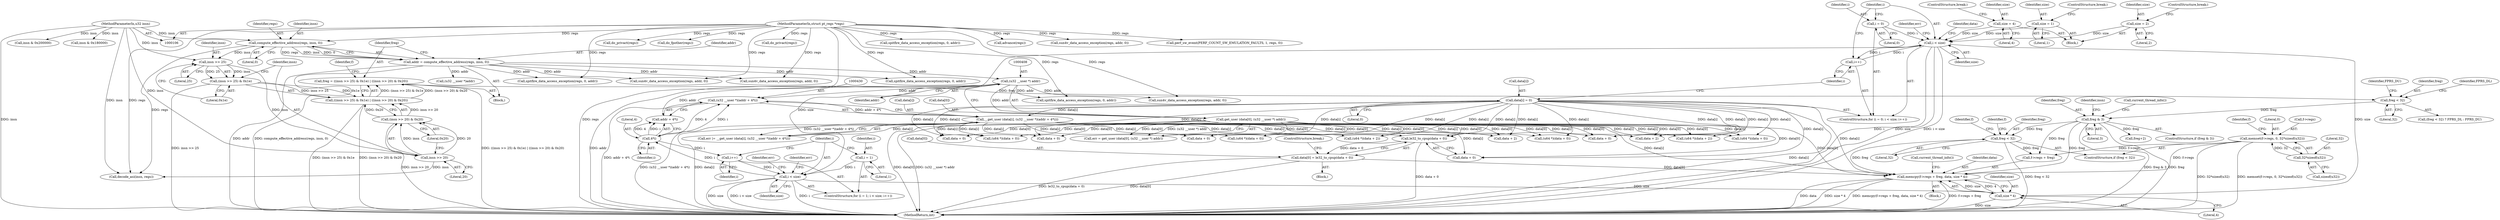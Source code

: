 digraph "0_linux_a8b0ca17b80e92faab46ee7179ba9e99ccb61233_36@API" {
"1000583" [label="(Call,memcpy(f->regs + freg, data, size * 4))"];
"1000562" [label="(Call,memset(f->regs, 0, 32*sizeof(u32)))"];
"1000567" [label="(Call,32*sizeof(u32))"];
"1000559" [label="(Call,freg < 32)"];
"1000164" [label="(Call,freg & 3)"];
"1000145" [label="(Call,freg < 32)"];
"1000118" [label="(Call,freg = ((insn >> 25) & 0x1e) | ((insn >> 20) & 0x20))"];
"1000120" [label="(Call,((insn >> 25) & 0x1e) | ((insn >> 20) & 0x20))"];
"1000121" [label="(Call,(insn >> 25) & 0x1e)"];
"1000122" [label="(Call,insn >> 25)"];
"1000113" [label="(Call,compute_effective_address(regs, insn, 0))"];
"1000108" [label="(MethodParameterIn,struct pt_regs *regs)"];
"1000107" [label="(MethodParameterIn,u32 insn)"];
"1000126" [label="(Call,(insn >> 20) & 0x20)"];
"1000127" [label="(Call,insn >> 20)"];
"1000396" [label="(Call,data[i] = 0)"];
"1000403" [label="(Call,get_user (data[0], (u32 __user *) addr))"];
"1000407" [label="(Call,(u32 __user *) addr)"];
"1000111" [label="(Call,addr = compute_effective_address(regs, insn, 0))"];
"1000425" [label="(Call,__get_user (data[i], (u32 __user *)(addr + 4*i)))"];
"1000429" [label="(Call,(u32 __user *)(addr + 4*i))"];
"1000433" [label="(Call,4*i)"];
"1000418" [label="(Call,i < size)"];
"1000421" [label="(Call,i++)"];
"1000415" [label="(Call,i = 1)"];
"1000391" [label="(Call,i < size)"];
"1000388" [label="(Call,i = 0)"];
"1000394" [label="(Call,i++)"];
"1000383" [label="(Call,size = 2)"];
"1000378" [label="(Call,size = 4)"];
"1000373" [label="(Call,size = 1)"];
"1000469" [label="(Call,data[0] = le32_to_cpup(data + 0))"];
"1000473" [label="(Call,le32_to_cpup(data + 0))"];
"1000590" [label="(Call,size * 4)"];
"1000423" [label="(Call,err |= __get_user (data[i], (u32 __user *)(addr + 4*i)))"];
"1000150" [label="(Call,perf_sw_event(PERF_COUNT_SW_EMULATION_FAULTS, 1, regs, 0))"];
"1000163" [label="(ControlStructure,if (freg & 3))"];
"1000116" [label="(Literal,0)"];
"1000422" [label="(Identifier,i)"];
"1000371" [label="(Block,)"];
"1000393" [label="(Identifier,size)"];
"1000604" [label="(MethodReturn,int)"];
"1000392" [label="(Identifier,i)"];
"1000378" [label="(Call,size = 4)"];
"1000384" [label="(Identifier,size)"];
"1000448" [label="(Call,sun4v_data_access_exception(regs, addr, 0))"];
"1000232" [label="(Call,do_privact(regs))"];
"1000394" [label="(Call,i++)"];
"1000435" [label="(Identifier,i)"];
"1000107" [label="(MethodParameterIn,u32 insn)"];
"1000584" [label="(Call,f->regs + freg)"];
"1000125" [label="(Literal,0x1e)"];
"1000165" [label="(Identifier,freg)"];
"1000473" [label="(Call,le32_to_cpup(data + 0))"];
"1000407" [label="(Call,(u32 __user *) addr)"];
"1000391" [label="(Call,i < size)"];
"1000396" [label="(Call,data[i] = 0)"];
"1000504" [label="(Call,(u64 *)(data + 0))"];
"1000282" [label="(Call,(u32 __user *)addr)"];
"1000398" [label="(Identifier,data)"];
"1000390" [label="(Literal,0)"];
"1000419" [label="(Identifier,i)"];
"1000270" [label="(Call,spitfire_data_access_exception(regs, 0, addr))"];
"1000426" [label="(Call,data[i])"];
"1000469" [label="(Call,data[0] = le32_to_cpup(data + 0))"];
"1000487" [label="(Call,(u64 *)(data + 0))"];
"1000147" [label="(Literal,32)"];
"1000183" [label="(Identifier,insn)"];
"1000512" [label="(Call,data + 2)"];
"1000438" [label="(Identifier,err)"];
"1000356" [label="(Call,sun4v_data_access_exception(regs, addr, 0))"];
"1000380" [label="(Literal,4)"];
"1000591" [label="(Identifier,size)"];
"1000434" [label="(Literal,4)"];
"1000118" [label="(Call,freg = ((insn >> 25) & 0x1e) | ((insn >> 20) & 0x20))"];
"1000361" [label="(Call,spitfire_data_access_exception(regs, 0, addr))"];
"1000123" [label="(Identifier,insn)"];
"1000497" [label="(Call,(u64 *)(data + 0))"];
"1000166" [label="(Literal,3)"];
"1000374" [label="(Identifier,size)"];
"1000559" [label="(Call,freg < 32)"];
"1000373" [label="(Call,size = 1)"];
"1000127" [label="(Call,insn >> 20)"];
"1000177" [label="(Call,do_fpother(regs))"];
"1000376" [label="(ControlStructure,break;)"];
"1000499" [label="(Call,data + 0)"];
"1000148" [label="(Identifier,FPRS_DL)"];
"1000418" [label="(Call,i < size)"];
"1000569" [label="(Call,sizeof(u32))"];
"1000149" [label="(Identifier,FPRS_DU)"];
"1000417" [label="(Literal,1)"];
"1000510" [label="(Call,(u64 *)(data + 2))"];
"1000164" [label="(Call,freg & 3)"];
"1000385" [label="(Literal,2)"];
"1000381" [label="(ControlStructure,break;)"];
"1000182" [label="(Call,insn & 0x200000)"];
"1000568" [label="(Literal,32)"];
"1000575" [label="(Identifier,f)"];
"1000375" [label="(Literal,1)"];
"1000126" [label="(Call,(insn >> 20) & 0x20)"];
"1000566" [label="(Literal,0)"];
"1000596" [label="(Call,current_thread_info())"];
"1000421" [label="(Call,i++)"];
"1000483" [label="(Call,data + 0)"];
"1000342" [label="(Call,do_privact(regs))"];
"1000474" [label="(Call,data + 0)"];
"1000387" [label="(ControlStructure,for (i = 0; i < size; i++))"];
"1000119" [label="(Identifier,freg)"];
"1000324" [label="(Call,spitfire_data_access_exception(regs, 0, addr))"];
"1000403" [label="(Call,get_user (data[0], (u32 __user *) addr))"];
"1000563" [label="(Call,f->regs)"];
"1000589" [label="(Identifier,data)"];
"1000224" [label="(Call,freg+2)"];
"1000401" [label="(Call,err = get_user (data[0], (u32 __user *) addr))"];
"1000138" [label="(Call,decode_asi(insn, regs))"];
"1000470" [label="(Call,data[0])"];
"1000129" [label="(Literal,20)"];
"1000128" [label="(Identifier,insn)"];
"1000111" [label="(Call,addr = compute_effective_address(regs, insn, 0))"];
"1000115" [label="(Identifier,insn)"];
"1000424" [label="(Identifier,err)"];
"1000481" [label="(Call,(u64 *)(data + 0))"];
"1000122" [label="(Call,insn >> 25)"];
"1000130" [label="(Literal,0x20)"];
"1000395" [label="(Identifier,i)"];
"1000558" [label="(ControlStructure,if (freg < 32))"];
"1000109" [label="(Block,)"];
"1000564" [label="(Identifier,f)"];
"1000583" [label="(Call,memcpy(f->regs + freg, data, size * 4))"];
"1000567" [label="(Call,32*sizeof(u32))"];
"1000121" [label="(Call,(insn >> 25) & 0x1e)"];
"1000600" [label="(Call,advance(regs))"];
"1000519" [label="(Call,data + 2)"];
"1000477" [label="(ControlStructure,break;)"];
"1000429" [label="(Call,(u32 __user *)(addr + 4*i))"];
"1000467" [label="(Block,)"];
"1000560" [label="(Identifier,freg)"];
"1000112" [label="(Identifier,addr)"];
"1000453" [label="(Call,spitfire_data_access_exception(regs, 0, addr))"];
"1000431" [label="(Call,addr + 4*i)"];
"1000409" [label="(Identifier,addr)"];
"1000120" [label="(Call,((insn >> 25) & 0x1e) | ((insn >> 20) & 0x20))"];
"1000586" [label="(Identifier,f)"];
"1000144" [label="(Call,(freg < 32) ? FPRS_DL : FPRS_DU)"];
"1000124" [label="(Literal,25)"];
"1000388" [label="(Call,i = 0)"];
"1000592" [label="(Literal,4)"];
"1000397" [label="(Call,data[i])"];
"1000146" [label="(Identifier,freg)"];
"1000331" [label="(Block,)"];
"1000590" [label="(Call,size * 4)"];
"1000265" [label="(Call,sun4v_data_access_exception(regs, addr, 0))"];
"1000433" [label="(Call,4*i)"];
"1000386" [label="(ControlStructure,break;)"];
"1000415" [label="(Call,i = 1)"];
"1000562" [label="(Call,memset(f->regs, 0, 32*sizeof(u32)))"];
"1000425" [label="(Call,__get_user (data[i], (u32 __user *)(addr + 4*i)))"];
"1000108" [label="(MethodParameterIn,struct pt_regs *regs)"];
"1000416" [label="(Identifier,i)"];
"1000517" [label="(Call,(u64 *)(data + 2))"];
"1000506" [label="(Call,data + 0)"];
"1000402" [label="(Identifier,err)"];
"1000489" [label="(Call,data + 0)"];
"1000383" [label="(Call,size = 2)"];
"1000133" [label="(Identifier,f)"];
"1000389" [label="(Identifier,i)"];
"1000404" [label="(Call,data[0])"];
"1000113" [label="(Call,compute_effective_address(regs, insn, 0))"];
"1000114" [label="(Identifier,regs)"];
"1000400" [label="(Literal,0)"];
"1000145" [label="(Call,freg < 32)"];
"1000379" [label="(Identifier,size)"];
"1000414" [label="(ControlStructure,for (i = 1; i < size; i++))"];
"1000561" [label="(Literal,32)"];
"1000319" [label="(Call,sun4v_data_access_exception(regs, addr, 0))"];
"1000171" [label="(Call,current_thread_info())"];
"1000420" [label="(Identifier,size)"];
"1000368" [label="(Call,insn & 0x180000)"];
"1000583" -> "1000331"  [label="AST: "];
"1000583" -> "1000590"  [label="CFG: "];
"1000584" -> "1000583"  [label="AST: "];
"1000589" -> "1000583"  [label="AST: "];
"1000590" -> "1000583"  [label="AST: "];
"1000596" -> "1000583"  [label="CFG: "];
"1000583" -> "1000604"  [label="DDG: data"];
"1000583" -> "1000604"  [label="DDG: size * 4"];
"1000583" -> "1000604"  [label="DDG: memcpy(f->regs + freg, data, size * 4)"];
"1000583" -> "1000604"  [label="DDG: f->regs + freg"];
"1000562" -> "1000583"  [label="DDG: f->regs"];
"1000559" -> "1000583"  [label="DDG: freg"];
"1000164" -> "1000583"  [label="DDG: freg"];
"1000396" -> "1000583"  [label="DDG: data[i]"];
"1000403" -> "1000583"  [label="DDG: data[0]"];
"1000425" -> "1000583"  [label="DDG: data[i]"];
"1000469" -> "1000583"  [label="DDG: data[0]"];
"1000590" -> "1000583"  [label="DDG: size"];
"1000590" -> "1000583"  [label="DDG: 4"];
"1000562" -> "1000558"  [label="AST: "];
"1000562" -> "1000567"  [label="CFG: "];
"1000563" -> "1000562"  [label="AST: "];
"1000566" -> "1000562"  [label="AST: "];
"1000567" -> "1000562"  [label="AST: "];
"1000586" -> "1000562"  [label="CFG: "];
"1000562" -> "1000604"  [label="DDG: memset(f->regs, 0, 32*sizeof(u32))"];
"1000562" -> "1000604"  [label="DDG: 32*sizeof(u32)"];
"1000567" -> "1000562"  [label="DDG: 32"];
"1000562" -> "1000584"  [label="DDG: f->regs"];
"1000567" -> "1000569"  [label="CFG: "];
"1000568" -> "1000567"  [label="AST: "];
"1000569" -> "1000567"  [label="AST: "];
"1000559" -> "1000558"  [label="AST: "];
"1000559" -> "1000561"  [label="CFG: "];
"1000560" -> "1000559"  [label="AST: "];
"1000561" -> "1000559"  [label="AST: "];
"1000564" -> "1000559"  [label="CFG: "];
"1000575" -> "1000559"  [label="CFG: "];
"1000559" -> "1000604"  [label="DDG: freg < 32"];
"1000164" -> "1000559"  [label="DDG: freg"];
"1000559" -> "1000584"  [label="DDG: freg"];
"1000164" -> "1000163"  [label="AST: "];
"1000164" -> "1000166"  [label="CFG: "];
"1000165" -> "1000164"  [label="AST: "];
"1000166" -> "1000164"  [label="AST: "];
"1000171" -> "1000164"  [label="CFG: "];
"1000183" -> "1000164"  [label="CFG: "];
"1000164" -> "1000604"  [label="DDG: freg & 3"];
"1000164" -> "1000604"  [label="DDG: freg"];
"1000145" -> "1000164"  [label="DDG: freg"];
"1000164" -> "1000224"  [label="DDG: freg"];
"1000164" -> "1000584"  [label="DDG: freg"];
"1000145" -> "1000144"  [label="AST: "];
"1000145" -> "1000147"  [label="CFG: "];
"1000146" -> "1000145"  [label="AST: "];
"1000147" -> "1000145"  [label="AST: "];
"1000148" -> "1000145"  [label="CFG: "];
"1000149" -> "1000145"  [label="CFG: "];
"1000118" -> "1000145"  [label="DDG: freg"];
"1000118" -> "1000109"  [label="AST: "];
"1000118" -> "1000120"  [label="CFG: "];
"1000119" -> "1000118"  [label="AST: "];
"1000120" -> "1000118"  [label="AST: "];
"1000133" -> "1000118"  [label="CFG: "];
"1000118" -> "1000604"  [label="DDG: ((insn >> 25) & 0x1e) | ((insn >> 20) & 0x20)"];
"1000120" -> "1000118"  [label="DDG: (insn >> 25) & 0x1e"];
"1000120" -> "1000118"  [label="DDG: (insn >> 20) & 0x20"];
"1000120" -> "1000126"  [label="CFG: "];
"1000121" -> "1000120"  [label="AST: "];
"1000126" -> "1000120"  [label="AST: "];
"1000120" -> "1000604"  [label="DDG: (insn >> 20) & 0x20"];
"1000120" -> "1000604"  [label="DDG: (insn >> 25) & 0x1e"];
"1000121" -> "1000120"  [label="DDG: insn >> 25"];
"1000121" -> "1000120"  [label="DDG: 0x1e"];
"1000126" -> "1000120"  [label="DDG: insn >> 20"];
"1000126" -> "1000120"  [label="DDG: 0x20"];
"1000121" -> "1000125"  [label="CFG: "];
"1000122" -> "1000121"  [label="AST: "];
"1000125" -> "1000121"  [label="AST: "];
"1000128" -> "1000121"  [label="CFG: "];
"1000121" -> "1000604"  [label="DDG: insn >> 25"];
"1000122" -> "1000121"  [label="DDG: insn"];
"1000122" -> "1000121"  [label="DDG: 25"];
"1000122" -> "1000124"  [label="CFG: "];
"1000123" -> "1000122"  [label="AST: "];
"1000124" -> "1000122"  [label="AST: "];
"1000125" -> "1000122"  [label="CFG: "];
"1000113" -> "1000122"  [label="DDG: insn"];
"1000107" -> "1000122"  [label="DDG: insn"];
"1000122" -> "1000127"  [label="DDG: insn"];
"1000113" -> "1000111"  [label="AST: "];
"1000113" -> "1000116"  [label="CFG: "];
"1000114" -> "1000113"  [label="AST: "];
"1000115" -> "1000113"  [label="AST: "];
"1000116" -> "1000113"  [label="AST: "];
"1000111" -> "1000113"  [label="CFG: "];
"1000113" -> "1000111"  [label="DDG: regs"];
"1000113" -> "1000111"  [label="DDG: insn"];
"1000113" -> "1000111"  [label="DDG: 0"];
"1000108" -> "1000113"  [label="DDG: regs"];
"1000107" -> "1000113"  [label="DDG: insn"];
"1000113" -> "1000138"  [label="DDG: regs"];
"1000108" -> "1000106"  [label="AST: "];
"1000108" -> "1000604"  [label="DDG: regs"];
"1000108" -> "1000138"  [label="DDG: regs"];
"1000108" -> "1000150"  [label="DDG: regs"];
"1000108" -> "1000177"  [label="DDG: regs"];
"1000108" -> "1000232"  [label="DDG: regs"];
"1000108" -> "1000265"  [label="DDG: regs"];
"1000108" -> "1000270"  [label="DDG: regs"];
"1000108" -> "1000319"  [label="DDG: regs"];
"1000108" -> "1000324"  [label="DDG: regs"];
"1000108" -> "1000342"  [label="DDG: regs"];
"1000108" -> "1000356"  [label="DDG: regs"];
"1000108" -> "1000361"  [label="DDG: regs"];
"1000108" -> "1000448"  [label="DDG: regs"];
"1000108" -> "1000453"  [label="DDG: regs"];
"1000108" -> "1000600"  [label="DDG: regs"];
"1000107" -> "1000106"  [label="AST: "];
"1000107" -> "1000604"  [label="DDG: insn"];
"1000107" -> "1000127"  [label="DDG: insn"];
"1000107" -> "1000138"  [label="DDG: insn"];
"1000107" -> "1000182"  [label="DDG: insn"];
"1000107" -> "1000368"  [label="DDG: insn"];
"1000126" -> "1000130"  [label="CFG: "];
"1000127" -> "1000126"  [label="AST: "];
"1000130" -> "1000126"  [label="AST: "];
"1000126" -> "1000604"  [label="DDG: insn >> 20"];
"1000127" -> "1000126"  [label="DDG: insn"];
"1000127" -> "1000126"  [label="DDG: 20"];
"1000127" -> "1000129"  [label="CFG: "];
"1000128" -> "1000127"  [label="AST: "];
"1000129" -> "1000127"  [label="AST: "];
"1000130" -> "1000127"  [label="CFG: "];
"1000127" -> "1000138"  [label="DDG: insn"];
"1000396" -> "1000387"  [label="AST: "];
"1000396" -> "1000400"  [label="CFG: "];
"1000397" -> "1000396"  [label="AST: "];
"1000400" -> "1000396"  [label="AST: "];
"1000395" -> "1000396"  [label="CFG: "];
"1000396" -> "1000604"  [label="DDG: data[i]"];
"1000396" -> "1000425"  [label="DDG: data[i]"];
"1000396" -> "1000473"  [label="DDG: data[i]"];
"1000396" -> "1000474"  [label="DDG: data[i]"];
"1000396" -> "1000481"  [label="DDG: data[i]"];
"1000396" -> "1000483"  [label="DDG: data[i]"];
"1000396" -> "1000487"  [label="DDG: data[i]"];
"1000396" -> "1000489"  [label="DDG: data[i]"];
"1000396" -> "1000497"  [label="DDG: data[i]"];
"1000396" -> "1000499"  [label="DDG: data[i]"];
"1000396" -> "1000504"  [label="DDG: data[i]"];
"1000396" -> "1000506"  [label="DDG: data[i]"];
"1000396" -> "1000510"  [label="DDG: data[i]"];
"1000396" -> "1000512"  [label="DDG: data[i]"];
"1000396" -> "1000517"  [label="DDG: data[i]"];
"1000396" -> "1000519"  [label="DDG: data[i]"];
"1000403" -> "1000401"  [label="AST: "];
"1000403" -> "1000407"  [label="CFG: "];
"1000404" -> "1000403"  [label="AST: "];
"1000407" -> "1000403"  [label="AST: "];
"1000401" -> "1000403"  [label="CFG: "];
"1000403" -> "1000604"  [label="DDG: data[0]"];
"1000403" -> "1000604"  [label="DDG: (u32 __user *) addr"];
"1000403" -> "1000401"  [label="DDG: data[0]"];
"1000403" -> "1000401"  [label="DDG: (u32 __user *) addr"];
"1000407" -> "1000403"  [label="DDG: addr"];
"1000403" -> "1000473"  [label="DDG: data[0]"];
"1000403" -> "1000474"  [label="DDG: data[0]"];
"1000403" -> "1000481"  [label="DDG: data[0]"];
"1000403" -> "1000483"  [label="DDG: data[0]"];
"1000403" -> "1000487"  [label="DDG: data[0]"];
"1000403" -> "1000489"  [label="DDG: data[0]"];
"1000403" -> "1000497"  [label="DDG: data[0]"];
"1000403" -> "1000499"  [label="DDG: data[0]"];
"1000403" -> "1000504"  [label="DDG: data[0]"];
"1000403" -> "1000506"  [label="DDG: data[0]"];
"1000403" -> "1000510"  [label="DDG: data[0]"];
"1000403" -> "1000512"  [label="DDG: data[0]"];
"1000403" -> "1000517"  [label="DDG: data[0]"];
"1000403" -> "1000519"  [label="DDG: data[0]"];
"1000407" -> "1000409"  [label="CFG: "];
"1000408" -> "1000407"  [label="AST: "];
"1000409" -> "1000407"  [label="AST: "];
"1000407" -> "1000604"  [label="DDG: addr"];
"1000111" -> "1000407"  [label="DDG: addr"];
"1000407" -> "1000429"  [label="DDG: addr"];
"1000407" -> "1000431"  [label="DDG: addr"];
"1000407" -> "1000448"  [label="DDG: addr"];
"1000407" -> "1000453"  [label="DDG: addr"];
"1000111" -> "1000109"  [label="AST: "];
"1000112" -> "1000111"  [label="AST: "];
"1000119" -> "1000111"  [label="CFG: "];
"1000111" -> "1000604"  [label="DDG: addr"];
"1000111" -> "1000604"  [label="DDG: compute_effective_address(regs, insn, 0)"];
"1000111" -> "1000265"  [label="DDG: addr"];
"1000111" -> "1000270"  [label="DDG: addr"];
"1000111" -> "1000282"  [label="DDG: addr"];
"1000111" -> "1000356"  [label="DDG: addr"];
"1000111" -> "1000361"  [label="DDG: addr"];
"1000425" -> "1000423"  [label="AST: "];
"1000425" -> "1000429"  [label="CFG: "];
"1000426" -> "1000425"  [label="AST: "];
"1000429" -> "1000425"  [label="AST: "];
"1000423" -> "1000425"  [label="CFG: "];
"1000425" -> "1000604"  [label="DDG: data[i]"];
"1000425" -> "1000604"  [label="DDG: (u32 __user *)(addr + 4*i)"];
"1000425" -> "1000423"  [label="DDG: data[i]"];
"1000425" -> "1000423"  [label="DDG: (u32 __user *)(addr + 4*i)"];
"1000429" -> "1000425"  [label="DDG: addr + 4*i"];
"1000425" -> "1000473"  [label="DDG: data[i]"];
"1000425" -> "1000474"  [label="DDG: data[i]"];
"1000425" -> "1000481"  [label="DDG: data[i]"];
"1000425" -> "1000483"  [label="DDG: data[i]"];
"1000425" -> "1000487"  [label="DDG: data[i]"];
"1000425" -> "1000489"  [label="DDG: data[i]"];
"1000425" -> "1000497"  [label="DDG: data[i]"];
"1000425" -> "1000499"  [label="DDG: data[i]"];
"1000425" -> "1000504"  [label="DDG: data[i]"];
"1000425" -> "1000506"  [label="DDG: data[i]"];
"1000425" -> "1000510"  [label="DDG: data[i]"];
"1000425" -> "1000512"  [label="DDG: data[i]"];
"1000425" -> "1000517"  [label="DDG: data[i]"];
"1000425" -> "1000519"  [label="DDG: data[i]"];
"1000429" -> "1000431"  [label="CFG: "];
"1000430" -> "1000429"  [label="AST: "];
"1000431" -> "1000429"  [label="AST: "];
"1000429" -> "1000604"  [label="DDG: addr + 4*i"];
"1000433" -> "1000429"  [label="DDG: 4"];
"1000433" -> "1000429"  [label="DDG: i"];
"1000433" -> "1000431"  [label="AST: "];
"1000433" -> "1000435"  [label="CFG: "];
"1000434" -> "1000433"  [label="AST: "];
"1000435" -> "1000433"  [label="AST: "];
"1000431" -> "1000433"  [label="CFG: "];
"1000433" -> "1000421"  [label="DDG: i"];
"1000433" -> "1000431"  [label="DDG: 4"];
"1000433" -> "1000431"  [label="DDG: i"];
"1000418" -> "1000433"  [label="DDG: i"];
"1000418" -> "1000414"  [label="AST: "];
"1000418" -> "1000420"  [label="CFG: "];
"1000419" -> "1000418"  [label="AST: "];
"1000420" -> "1000418"  [label="AST: "];
"1000424" -> "1000418"  [label="CFG: "];
"1000438" -> "1000418"  [label="CFG: "];
"1000418" -> "1000604"  [label="DDG: size"];
"1000418" -> "1000604"  [label="DDG: i < size"];
"1000418" -> "1000604"  [label="DDG: i"];
"1000421" -> "1000418"  [label="DDG: i"];
"1000415" -> "1000418"  [label="DDG: i"];
"1000391" -> "1000418"  [label="DDG: size"];
"1000418" -> "1000590"  [label="DDG: size"];
"1000421" -> "1000414"  [label="AST: "];
"1000421" -> "1000422"  [label="CFG: "];
"1000422" -> "1000421"  [label="AST: "];
"1000419" -> "1000421"  [label="CFG: "];
"1000415" -> "1000414"  [label="AST: "];
"1000415" -> "1000417"  [label="CFG: "];
"1000416" -> "1000415"  [label="AST: "];
"1000417" -> "1000415"  [label="AST: "];
"1000419" -> "1000415"  [label="CFG: "];
"1000391" -> "1000387"  [label="AST: "];
"1000391" -> "1000393"  [label="CFG: "];
"1000392" -> "1000391"  [label="AST: "];
"1000393" -> "1000391"  [label="AST: "];
"1000398" -> "1000391"  [label="CFG: "];
"1000402" -> "1000391"  [label="CFG: "];
"1000391" -> "1000604"  [label="DDG: i"];
"1000391" -> "1000604"  [label="DDG: size"];
"1000391" -> "1000604"  [label="DDG: i < size"];
"1000388" -> "1000391"  [label="DDG: i"];
"1000394" -> "1000391"  [label="DDG: i"];
"1000383" -> "1000391"  [label="DDG: size"];
"1000378" -> "1000391"  [label="DDG: size"];
"1000373" -> "1000391"  [label="DDG: size"];
"1000391" -> "1000394"  [label="DDG: i"];
"1000391" -> "1000590"  [label="DDG: size"];
"1000388" -> "1000387"  [label="AST: "];
"1000388" -> "1000390"  [label="CFG: "];
"1000389" -> "1000388"  [label="AST: "];
"1000390" -> "1000388"  [label="AST: "];
"1000392" -> "1000388"  [label="CFG: "];
"1000394" -> "1000387"  [label="AST: "];
"1000394" -> "1000395"  [label="CFG: "];
"1000395" -> "1000394"  [label="AST: "];
"1000392" -> "1000394"  [label="CFG: "];
"1000383" -> "1000371"  [label="AST: "];
"1000383" -> "1000385"  [label="CFG: "];
"1000384" -> "1000383"  [label="AST: "];
"1000385" -> "1000383"  [label="AST: "];
"1000386" -> "1000383"  [label="CFG: "];
"1000378" -> "1000371"  [label="AST: "];
"1000378" -> "1000380"  [label="CFG: "];
"1000379" -> "1000378"  [label="AST: "];
"1000380" -> "1000378"  [label="AST: "];
"1000381" -> "1000378"  [label="CFG: "];
"1000373" -> "1000371"  [label="AST: "];
"1000373" -> "1000375"  [label="CFG: "];
"1000374" -> "1000373"  [label="AST: "];
"1000375" -> "1000373"  [label="AST: "];
"1000376" -> "1000373"  [label="CFG: "];
"1000469" -> "1000467"  [label="AST: "];
"1000469" -> "1000473"  [label="CFG: "];
"1000470" -> "1000469"  [label="AST: "];
"1000473" -> "1000469"  [label="AST: "];
"1000477" -> "1000469"  [label="CFG: "];
"1000469" -> "1000604"  [label="DDG: le32_to_cpup(data + 0)"];
"1000469" -> "1000604"  [label="DDG: data[0]"];
"1000473" -> "1000469"  [label="DDG: data + 0"];
"1000473" -> "1000474"  [label="CFG: "];
"1000474" -> "1000473"  [label="AST: "];
"1000473" -> "1000604"  [label="DDG: data + 0"];
"1000590" -> "1000592"  [label="CFG: "];
"1000591" -> "1000590"  [label="AST: "];
"1000592" -> "1000590"  [label="AST: "];
"1000590" -> "1000604"  [label="DDG: size"];
}
